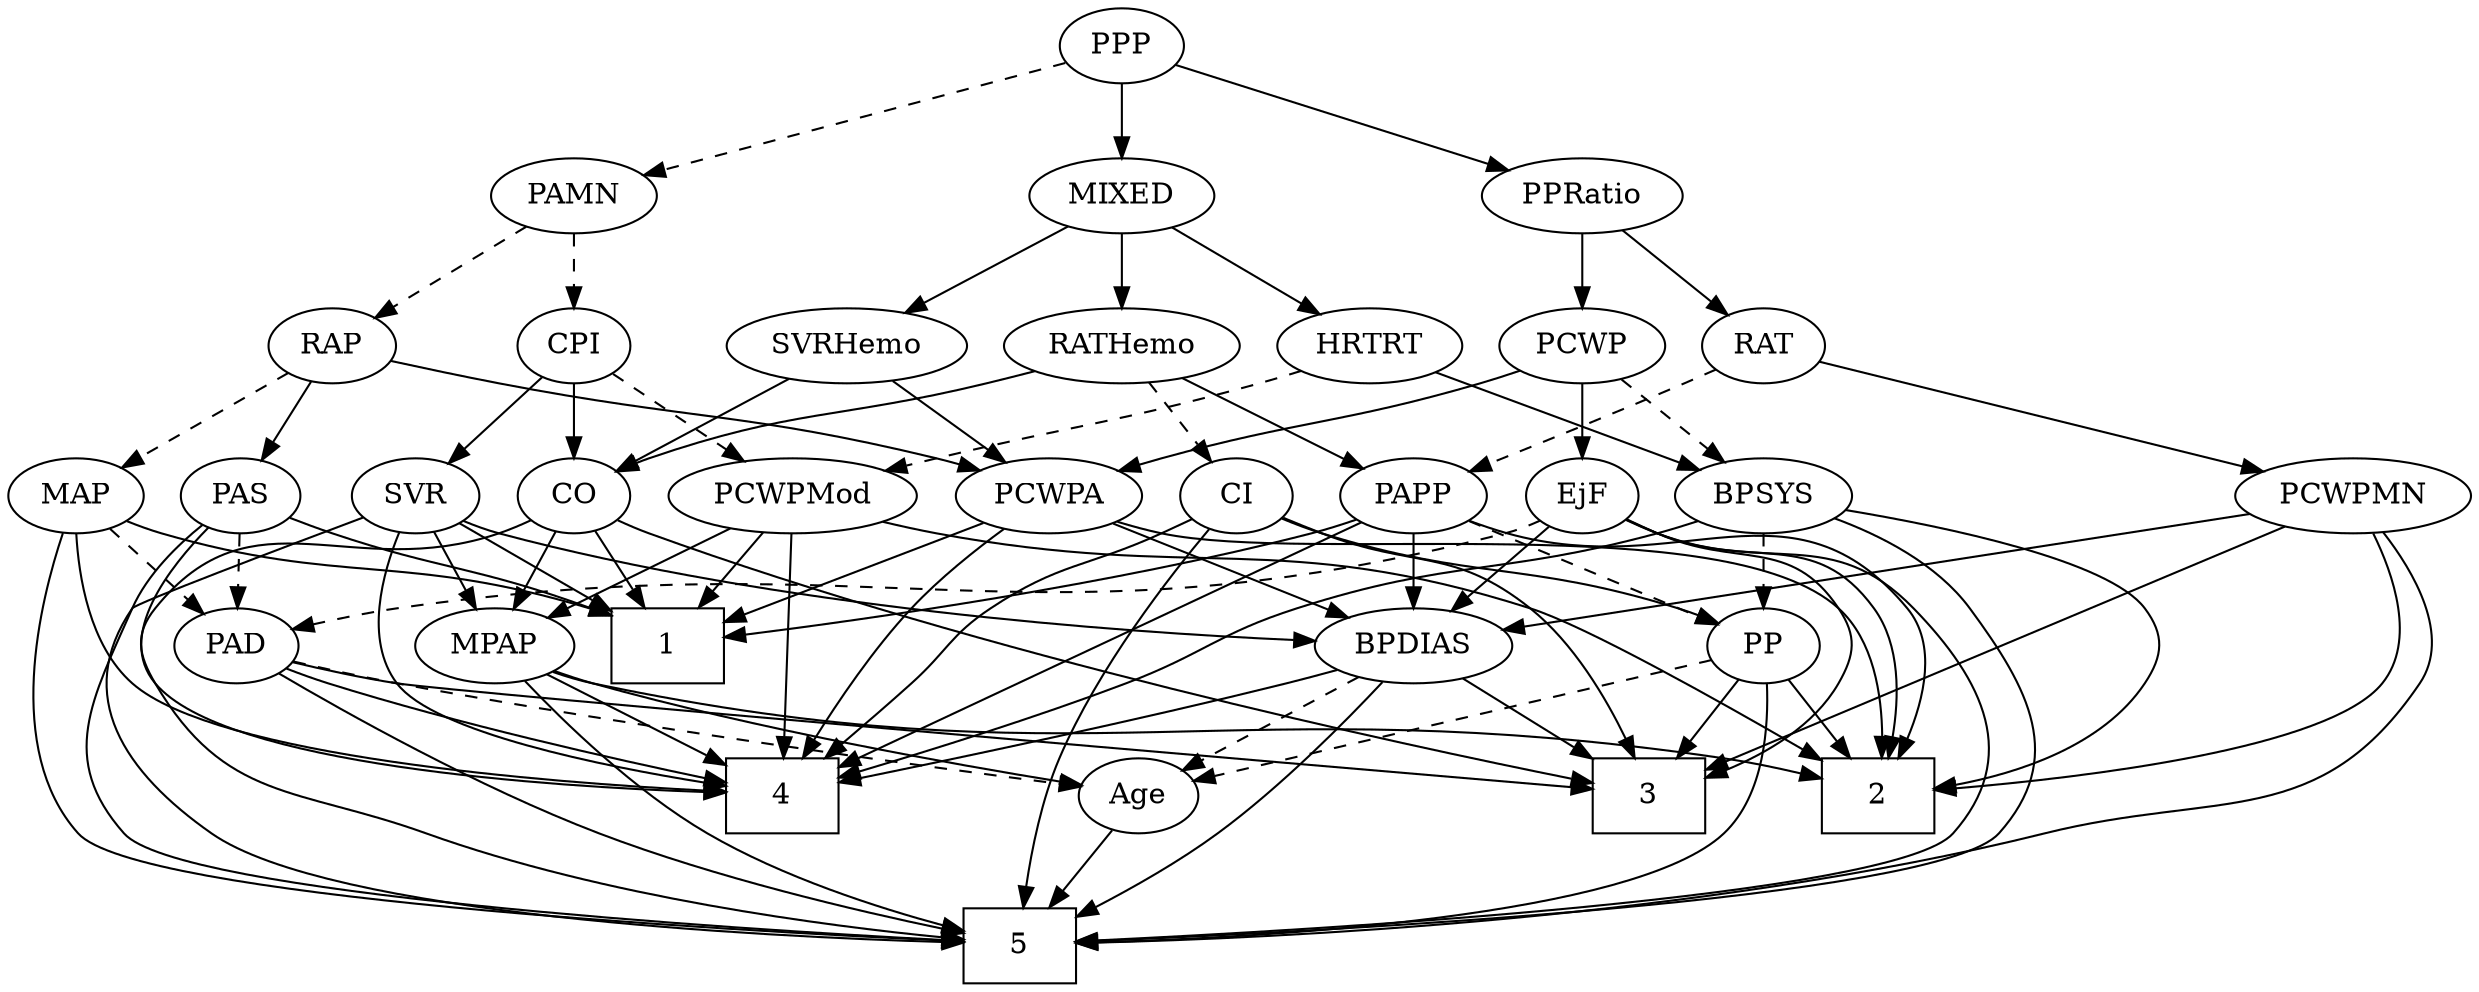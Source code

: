 strict digraph {
	graph [bb="0,0,1144,468"];
	node [label="\N"];
	1	[height=0.5,
		pos="295,162",
		shape=box,
		width=0.75];
	2	[height=0.5,
		pos="885,90",
		shape=box,
		width=0.75];
	3	[height=0.5,
		pos="756,90",
		shape=box,
		width=0.75];
	4	[height=0.5,
		pos="350,90",
		shape=box,
		width=0.75];
	5	[height=0.5,
		pos="464,18",
		shape=box,
		width=0.75];
	Age	[height=0.5,
		pos="519,90",
		width=0.75];
	Age -> 5	[pos="e,477.46,36.127 507.07,73.811 500.25,65.141 491.54,54.052 483.74,44.12",
		style=solid];
	EjF	[height=0.5,
		pos="728,234",
		width=0.75];
	EjF -> 2	[pos="e,885.56,108.26 749.17,222.59 754,220.33 759.15,218.01 764,216 807.63,197.89 832.55,215.25 864,180 878.98,163.21 883.81,137.72 885.14,\
118.32",
		style=solid];
	EjF -> 3	[pos="e,783.29,98.659 749.27,222.82 754.1,220.55 759.21,218.17 764,216 800.63,199.41 824.94,213.62 847,180 855.78,166.62 854.97,157.87 \
847,144 835.33,123.7 812.57,110.45 792.73,102.27",
		style=solid];
	EjF -> 5	[pos="e,491.23,20.09 749.08,222.38 753.92,220.13 759.09,217.87 764,216 816.83,195.87 842.86,216.53 886,180 924.51,147.39 954.56,109.68 \
921,72 893.2,40.79 605.35,25.185 501.28,20.531",
		style=solid];
	PAD	[height=0.5,
		pos="95,162",
		width=0.79437];
	EjF -> PAD	[pos="e,120.85,169.8 707,222.29 701.3,219.81 695.03,217.48 689,216 464.85,161.09 399.36,213.28 171,180 157.7,178.06 143.27,175.06 130.59,\
172.12",
		style=dashed];
	BPDIAS	[height=0.5,
		pos="648,162",
		width=1.1735];
	EjF -> BPDIAS	[pos="e,665.72,178.51 712.19,219.17 701.11,209.47 686.05,196.29 673.3,185.14",
		style=solid];
	RAP	[height=0.5,
		pos="156,306",
		width=0.77632];
	PAS	[height=0.5,
		pos="27,234",
		width=0.75];
	RAP -> PAS	[pos="e,47.249,245.99 135.27,293.75 113.9,282.15 80.372,263.96 56.29,250.89",
		style=solid];
	PCWPA	[height=0.5,
		pos="476,234",
		width=1.1555];
	RAP -> PCWPA	[pos="e,444.92,246.12 181.98,298.85 196.39,295.5 214.65,291.37 231,288 316.89,270.3 340.09,273.92 425,252 428.35,251.13 431.81,250.16 \
435.26,249.13",
		style=solid];
	MAP	[height=0.5,
		pos="103,234",
		width=0.84854];
	RAP -> MAP	[pos="e,115.1,250.98 144.24,289.46 137.47,280.53 128.83,269.11 121.2,259.04",
		style=dashed];
	MIXED	[height=0.5,
		pos="528,378",
		width=1.1193];
	RATHemo	[height=0.5,
		pos="528,306",
		width=1.3721];
	MIXED -> RATHemo	[pos="e,528,324.1 528,359.7 528,351.98 528,342.71 528,334.11",
		style=solid];
	SVRHemo	[height=0.5,
		pos="411,306",
		width=1.3902];
	MIXED -> SVRHemo	[pos="e,435.68,321.77 504.88,363.17 487.64,352.85 463.82,338.6 444.49,327.03",
		style=solid];
	HRTRT	[height=0.5,
		pos="635,306",
		width=1.1013];
	MIXED -> HRTRT	[pos="e,613.12,321.32 549.91,362.67 565.64,352.38 587.03,338.38 604.43,327",
		style=solid];
	MPAP	[height=0.5,
		pos="215,162",
		width=0.97491];
	MPAP -> 2	[pos="e,857.86,96.8 240.66,149.6 246.58,147.39 252.92,145.35 259,144 490.81,92.634 556.4,137.39 792,108 810.48,105.69 830.84,102.09 847.79,\
98.798",
		style=solid];
	MPAP -> 4	[pos="e,322.7,105.16 238.82,148.65 259.54,137.91 289.87,122.18 313.62,109.86",
		style=solid];
	MPAP -> 5	[pos="e,436.88,25.153 228.94,145.1 246.88,125.5 279.82,92.3 314,72 349.89,50.683 395.69,36.063 427.18,27.662",
		style=solid];
	MPAP -> Age	[pos="e,492.82,94.847 241.28,150.02 247.05,147.84 253.18,145.7 259,144 337.42,121.03 432,104.45 482.69,96.427",
		style=solid];
	BPSYS	[height=0.5,
		pos="811,234",
		width=1.0471];
	BPSYS -> 2	[pos="e,912.44,95.845 846.69,227.79 894.75,219.96 976.31,203.53 994,180 1003.6,167.21 1002.5,157.56 994,144 978.4,119.07 947.35,105.57 \
922.37,98.441",
		style=solid];
	BPSYS -> 4	[pos="e,377.08,98.984 782.37,221.95 776.35,219.82 770,217.72 764,216 691.02,195.04 669.34,203.06 597,180 558.3,167.66 551.02,158.29 513,\
144 470.21,127.91 420.09,112.05 386.83,101.93",
		style=solid];
	BPSYS -> 5	[pos="e,491.13,19.94 842.89,224.23 866.35,216.25 897.45,202.26 917,180 949.51,142.98 974.86,108.71 942,72 912.69,39.265 608.42,24.53 501.17,\
20.326",
		style=solid];
	PP	[height=0.5,
		pos="811,162",
		width=0.75];
	BPSYS -> PP	[pos="e,811,180.1 811,215.7 811,207.98 811,198.71 811,190.11",
		style=dashed];
	PAD -> 3	[pos="e,728.89,93.358 121.22,154.25 135.79,150.73 154.3,146.61 171,144 198.14,139.75 594.02,105.11 718.69,94.245",
		style=solid];
	PAD -> 4	[pos="e,322.91,96.575 118.01,151.26 124.42,148.72 131.43,146.11 138,144 198.4,124.6 270.34,107.93 312.98,98.704",
		style=solid];
	PAD -> 5	[pos="e,436.72,24.119 114.47,148.78 145.07,130.02 206.74,93.983 263,72 318.47,50.327 385.94,34.573 426.9,26.112",
		style=solid];
	PAD -> Age	[pos="e,492.7,94.375 121.29,154.65 135.88,151.24 154.39,147.12 171,144 283.99,122.78 418.84,104.13 482.4,95.728",
		style=dashed];
	CO	[height=0.5,
		pos="267,234",
		width=0.75];
	CO -> 1	[pos="e,288.02,180.45 273.64,216.41 276.82,208.45 280.71,198.72 284.3,189.76",
		style=solid];
	CO -> 3	[pos="e,728.94,96.753 288.06,222.31 292.9,220.07 298.07,217.83 303,216 453.8,160.06 641,116.15 719.09,98.912",
		style=solid];
	CO -> 5	[pos="e,436.87,21.106 246.41,222.25 241.45,219.96 236.11,217.71 231,216 156.1,190.96 106.86,241.24 57,180 46.897,167.59 48.969,157.84 \
57,144 89.373,88.215 122.47,94.285 183,72 266.86,41.125 371.71,27.465 426.58,22.076",
		style=solid];
	CO -> MPAP	[pos="e,226.87,178.98 255.46,217.46 248.82,208.53 240.34,197.11 232.86,187.04",
		style=solid];
	PAS -> 1	[pos="e,267.78,176.75 47.567,222.17 52.521,219.88 57.868,217.65 63,216 144.34,189.82 172.7,205.91 258.2,179.78",
		style=solid];
	PAS -> 4	[pos="e,322.83,91.958 25.442,215.92 24.623,195.76 26.653,162.63 46,144 83.609,107.78 240.18,95.992 312.76,92.427",
		style=solid];
	PAS -> 5	[pos="e,436.91,20.181 19.627,216.39 6.5663,184.12 -16.033,112.59 20,72 46.879,41.722 324.8,25.595 426.76,20.663",
		style=solid];
	PAS -> PAD	[pos="e,80.459,177.97 41.09,218.5 50.356,208.96 62.668,196.28 73.186,185.46",
		style=dashed];
	PAMN	[height=0.5,
		pos="267,378",
		width=1.011];
	PAMN -> RAP	[pos="e,175.38,319.22 245.33,363.34 227.8,352.28 202.97,336.62 183.94,324.62",
		style=dashed];
	CPI	[height=0.5,
		pos="267,306",
		width=0.75];
	PAMN -> CPI	[pos="e,267,324.1 267,359.7 267,351.98 267,342.71 267,334.11",
		style=dashed];
	RATHemo -> CO	[pos="e,287.6,245.72 491.29,293.8 484.25,291.78 476.92,289.76 470,288 396.41,269.31 374.91,276.37 303,252 301.09,251.35 299.14,250.63 \
297.19,249.86",
		style=solid];
	CI	[height=0.5,
		pos="563,234",
		width=0.75];
	RATHemo -> CI	[pos="e,554.85,251.31 536.47,288.05 540.62,279.77 545.69,269.62 550.29,260.42",
		style=dashed];
	PAPP	[height=0.5,
		pos="648,234",
		width=0.88464];
	RATHemo -> PAPP	[pos="e,626.49,247.55 553.16,290.33 571.99,279.34 597.83,264.27 617.79,252.63",
		style=solid];
	CPI -> CO	[pos="e,267,252.1 267,287.7 267,279.98 267,270.71 267,262.11",
		style=solid];
	SVR	[height=0.5,
		pos="194,234",
		width=0.77632];
	CPI -> SVR	[pos="e,209,249.38 252.23,290.83 241.91,280.94 227.94,267.55 216.27,256.36",
		style=solid];
	PCWPMod	[height=0.5,
		pos="364,234",
		width=1.4443];
	CPI -> PCWPMod	[pos="e,342.6,250.45 284.79,292.16 298.67,282.14 318.25,268.02 334.47,256.31",
		style=dashed];
	RAT	[height=0.5,
		pos="808,306",
		width=0.75827];
	PCWPMN	[height=0.5,
		pos="1094,234",
		width=1.3902];
	RAT -> PCWPMN	[pos="e,1053.6,244.88 833.13,298.85 880.13,287.35 982.14,262.38 1043.7,247.3",
		style=solid];
	RAT -> PAPP	[pos="e,672.82,245.29 786.36,294.62 781.64,292.4 776.66,290.1 772,288 741.84,274.44 707.21,259.71 682.23,249.23",
		style=dashed];
	SVR -> 1	[pos="e,270.12,180.24 212.52,220.16 226.3,210.62 245.46,197.33 261.85,185.98",
		style=solid];
	SVR -> 4	[pos="e,322.68,95.065 182.68,217.31 170.42,198.23 154.67,165.87 171,144 187.98,121.26 265.52,104.83 312.8,96.715",
		style=solid];
	SVR -> 5	[pos="e,436.87,19.635 169.93,224.78 128.49,210.56 47.866,182.65 46,180 16.706,138.39 42.347,101.23 84,72 138.84,33.519 342.1,22.789 426.69,\
19.957",
		style=solid];
	SVR -> MPAP	[pos="e,209.82,180.28 199.08,216.05 201.42,208.26 204.25,198.82 206.88,190.08",
		style=solid];
	SVR -> BPDIAS	[pos="e,606.02,164.14 215.1,221.97 220.19,219.69 225.7,217.52 231,216 358.75,179.46 515.72,168.09 595.72,164.57",
		style=solid];
	PCWPMod -> 1	[pos="e,311.88,180.12 348,216.76 339.37,208.01 328.55,197.03 318.94,187.28",
		style=solid];
	PCWPMod -> 2	[pos="e,857.92,104.02 401.87,221.55 409.48,219.51 417.46,217.54 425,216 545.35,191.45 581.25,214.94 699,180 700.96,179.42 795.18,134.18 \
848.74,108.44",
		style=solid];
	PCWPMod -> 4	[pos="e,351.69,108.19 362.31,215.87 359.93,191.67 355.54,147.21 352.7,118.39",
		style=solid];
	PCWPMod -> MPAP	[pos="e,240.28,174.88 334.21,219 309.81,207.54 275.26,191.31 249.63,179.27",
		style=solid];
	PCWPA -> 1	[pos="e,322.27,173.54 446.11,221.44 414.77,209.32 365.47,190.25 331.76,177.22",
		style=solid];
	PCWPA -> 2	[pos="e,882.84,108.25 506.45,221.69 513.15,219.53 520.26,217.49 527,216 596.88,200.6 789.59,222.71 847,180 866.63,165.4 876.22,138.61 \
880.85,118.23",
		style=solid];
	PCWPA -> 4	[pos="e,359.96,108.07 455.46,218.28 442.26,208.29 425.19,194.33 412,180 393.92,160.35 376.85,135.16 365.21,116.6",
		style=solid];
	PCWPA -> BPDIAS	[pos="e,618.39,175.05 505.18,221.13 533.75,209.5 577.48,191.7 609.02,178.86",
		style=solid];
	PCWPMN -> 2	[pos="e,912.02,93.327 1103.6,215.99 1113.2,196.5 1124.3,164.62 1108,144 1085.2,115.19 979.44,100.38 922.13,94.352",
		style=solid];
	PCWPMN -> 3	[pos="e,783.3,102.47 1062.8,219.9 1000.2,193.59 859.47,134.47 792.61,106.38",
		style=solid];
	PCWPMN -> 5	[pos="e,491.04,18.958 1108.3,216.54 1122.8,197.85 1141,166.98 1126,144 1082.8,77.643 1039.5,92.427 963,72 794.7,27.07 584.89,19.993 501.09,\
19.048",
		style=solid];
	PCWPMN -> BPDIAS	[pos="e,686.98,169.12 1049.2,225.97 965.05,212.76 784.05,184.35 696.88,170.67",
		style=solid];
	SVRHemo -> CO	[pos="e,288.37,245.39 382.55,291.17 357.98,279.23 322.58,262.02 297.45,249.8",
		style=solid];
	SVRHemo -> PCWPA	[pos="e,461.01,251.15 426.08,288.76 434.36,279.84 444.79,268.61 453.97,258.72",
		style=solid];
	BPDIAS -> 3	[pos="e,729.46,108.2 670.38,146.5 685,137.02 704.41,124.44 721.05,113.65",
		style=solid];
	BPDIAS -> 4	[pos="e,377.02,96.192 615.25,150.59 607.65,148.3 599.57,145.97 592,144 519.88,125.19 434.52,107.56 386.88,98.132",
		style=solid];
	BPDIAS -> 5	[pos="e,491.33,32.727 633.53,145.02 616.04,126.23 585.17,94.718 555,72 537.99,59.195 517.63,47.074 500.49,37.664",
		style=solid];
	BPDIAS -> Age	[pos="e,539.45,102.1 622.82,147.34 601.52,135.78 570.97,119.2 548.52,107.02",
		style=dashed];
	MAP -> 1	[pos="e,267.63,176.32 129.14,224.52 163.56,213.29 223.02,193.66 258.02,180.13",
		style=solid];
	MAP -> 4	[pos="e,322.83,91.663 86.238,218.92 66.147,200.37 37.486,167.36 57,144 89.153,105.51 240.9,94.919 312.47,92.047",
		style=solid];
	MAP -> 5	[pos="e,436.7,20.369 82.881,220.36 69.864,210.96 53.919,196.88 46,180 25.601,136.51 10.222,108.02 42,72 67.305,43.318 328.1,26.345 426.6,\
20.917",
		style=solid];
	MAP -> PAD	[pos="e,96.955,180.1 101.02,215.7 100.14,207.98 99.081,198.71 98.099,190.11",
		style=dashed];
	PP -> 2	[pos="e,866.91,108.11 825.98,146.83 835.58,137.75 848.31,125.71 859.48,115.14",
		style=solid];
	PP -> 3	[pos="e,769.46,108.13 799.07,145.81 792.25,137.14 783.54,126.05 775.74,116.12",
		style=solid];
	PP -> 5	[pos="e,491.21,19.575 812.6,143.88 813.45,123.68 811.46,90.51 792,72 750.78,32.799 578.4,22.542 501.41,19.899",
		style=solid];
	PP -> Age	[pos="e,544.25,97.052 786.1,155.03 734.08,142.56 613.75,113.71 553.99,99.387",
		style=dashed];
	PPP	[height=0.5,
		pos="528,450",
		width=0.75];
	PPP -> MIXED	[pos="e,528,396.1 528,431.7 528,423.98 528,414.71 528,406.11",
		style=solid];
	PPP -> PAMN	[pos="e,298.51,387.45 503.45,442.41 458.65,430.4 363.22,404.8 308.27,390.07",
		style=dashed];
	PPRatio	[height=0.5,
		pos="728,378",
		width=1.1013];
	PPP -> PPRatio	[pos="e,697.65,389.62 551.33,440.83 584.84,429.11 647.05,407.33 687.99,393",
		style=solid];
	PPRatio -> RAT	[pos="e,792.3,320.74 745.36,361.81 756.82,351.78 771.98,338.52 784.51,327.55",
		style=solid];
	PCWP	[height=0.5,
		pos="728,306",
		width=0.97491];
	PPRatio -> PCWP	[pos="e,728,324.1 728,359.7 728,351.98 728,342.71 728,334.11",
		style=solid];
	PCWP -> EjF	[pos="e,728,252.1 728,287.7 728,279.98 728,270.71 728,262.11",
		style=solid];
	PCWP -> BPSYS	[pos="e,793.14,250.07 745.6,290.15 757.19,280.38 772.54,267.43 785.46,256.54",
		style=dashed];
	PCWP -> PCWPA	[pos="e,507.41,246 701.22,293.95 695.59,291.83 689.64,289.73 684,288 615.55,267.05 595.93,271.34 527,252 523.81,251.1 520.52,250.13 517.23,\
249.12",
		style=solid];
	CI -> 3	[pos="e,749.04,108.04 585.95,224.11 624.57,209.14 698.42,180.47 699,180 719.52,163.19 735.04,136.98 744.67,117.35",
		style=solid];
	CI -> 4	[pos="e,370.61,108.17 541.69,222.92 536.86,220.64 531.75,218.23 527,216 492.81,199.93 481.22,201.26 450,180 430.77,166.91 429.29,159.56 \
412,144 401.18,134.26 389.05,123.8 378.41,114.76",
		style=solid];
	CI -> 5	[pos="e,465.83,36.272 550.69,217.83 533.02,195.27 500.62,150.9 483,108 474.86,88.18 470.01,64.382 467.25,46.383",
		style=solid];
	CI -> PP	[pos="e,789.13,172.9 585.16,223.69 592.08,220.98 599.79,218.18 607,216 678.03,194.57 699.24,202.29 770,180 773.16,179 776.42,177.86 779.65,\
176.65",
		style=solid];
	PAPP -> 1	[pos="e,322.15,166.24 622.3,223.21 614.86,220.61 606.67,217.99 599,216 504.28,191.48 389.99,174.97 332.25,167.52",
		style=solid];
	PAPP -> 2	[pos="e,889.63,108.03 672.86,222.5 679.04,220.14 685.7,217.8 692,216 773.79,192.58 823.98,244.02 880,180 894.6,163.32 894.43,137.44 891.44,\
117.87",
		style=solid];
	PAPP -> 4	[pos="e,377.04,103.88 624.37,221.74 572.49,197.02 448.35,137.86 386.42,108.35",
		style=solid];
	PAPP -> BPDIAS	[pos="e,648,180.1 648,215.7 648,207.98 648,198.71 648,190.11",
		style=solid];
	PAPP -> PP	[pos="e,788.89,172.49 672.76,222.37 701.28,210.12 748.23,189.96 779.38,176.58",
		style=dashed];
	HRTRT -> BPSYS	[pos="e,783.06,246.11 664.06,293.44 693.97,281.55 740.68,262.97 773.39,249.96",
		style=solid];
	HRTRT -> PCWPMod	[pos="e,402.64,246.09 605.11,294.03 598.84,291.89 592.24,289.77 586,288 515.47,267.95 496.12,269.85 425,252 420.92,250.98 416.7,249.88 \
412.47,248.75",
		style=dashed];
}
